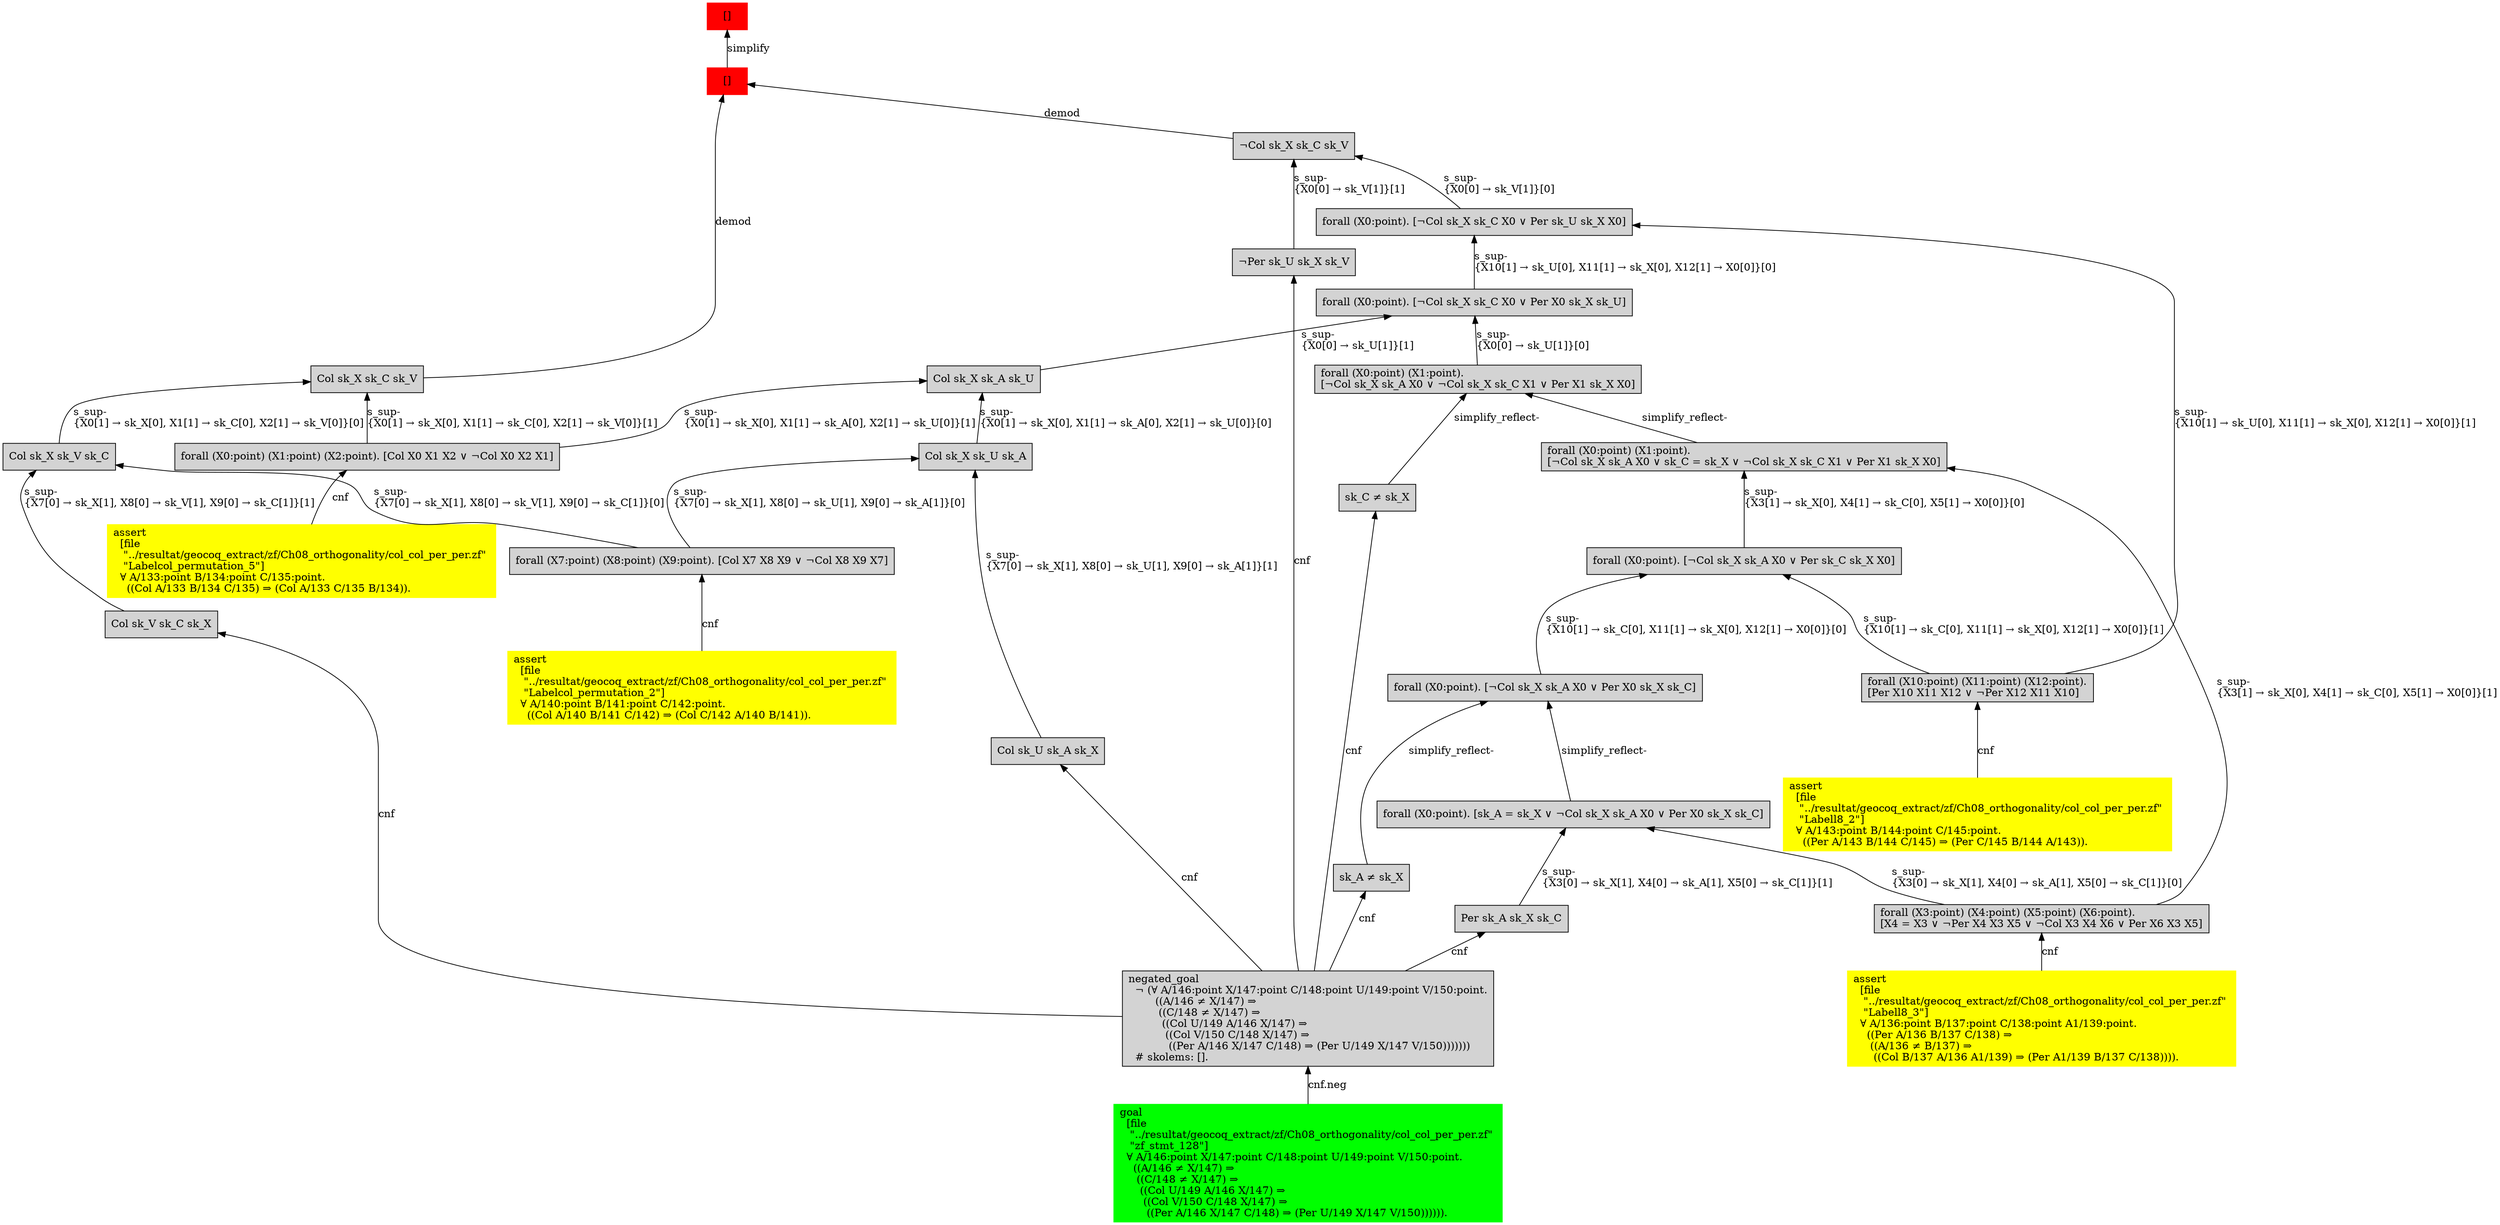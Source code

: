 digraph "unsat_graph" {
  vertex_0 [color=red, label="[]", shape=box, style=filled];
  vertex_0 -> vertex_1 [label="simplify", dir="back"];
  vertex_1 [color=red, label="[]", shape=box, style=filled];
  vertex_1 -> vertex_2 [label="demod", dir="back"];
  vertex_2 [shape=box, label="Col sk_X sk_C sk_V\l", style=filled];
  vertex_2 -> vertex_3 [label="s_sup-\l\{X0[1] → sk_X[0], X1[1] → sk_C[0], X2[1] → sk_V[0]\}[1]\l", dir="back"];
  vertex_3 [shape=box, label="forall (X0:point) (X1:point) (X2:point). [Col X0 X1 X2 ∨ ¬Col X0 X2 X1]\l", style=filled];
  vertex_3 -> vertex_4 [label="cnf", dir="back"];
  vertex_4 [color=yellow, shape=box, label="assert\l  [file\l   \"../resultat/geocoq_extract/zf/Ch08_orthogonality/col_col_per_per.zf\" \l   \"Labelcol_permutation_5\"]\l  ∀ A/133:point B/134:point C/135:point.\l    ((Col A/133 B/134 C/135) ⇒ (Col A/133 C/135 B/134)).\l", style=filled];
  vertex_2 -> vertex_5 [label="s_sup-\l\{X0[1] → sk_X[0], X1[1] → sk_C[0], X2[1] → sk_V[0]\}[0]\l", dir="back"];
  vertex_5 [shape=box, label="Col sk_X sk_V sk_C\l", style=filled];
  vertex_5 -> vertex_6 [label="s_sup-\l\{X7[0] → sk_X[1], X8[0] → sk_V[1], X9[0] → sk_C[1]\}[0]\l", dir="back"];
  vertex_6 [shape=box, label="forall (X7:point) (X8:point) (X9:point). [Col X7 X8 X9 ∨ ¬Col X8 X9 X7]\l", style=filled];
  vertex_6 -> vertex_7 [label="cnf", dir="back"];
  vertex_7 [color=yellow, shape=box, label="assert\l  [file\l   \"../resultat/geocoq_extract/zf/Ch08_orthogonality/col_col_per_per.zf\" \l   \"Labelcol_permutation_2\"]\l  ∀ A/140:point B/141:point C/142:point.\l    ((Col A/140 B/141 C/142) ⇒ (Col C/142 A/140 B/141)).\l", style=filled];
  vertex_5 -> vertex_8 [label="s_sup-\l\{X7[0] → sk_X[1], X8[0] → sk_V[1], X9[0] → sk_C[1]\}[1]\l", dir="back"];
  vertex_8 [shape=box, label="Col sk_V sk_C sk_X\l", style=filled];
  vertex_8 -> vertex_9 [label="cnf", dir="back"];
  vertex_9 [shape=box, label="negated_goal\l  ¬ (∀ A/146:point X/147:point C/148:point U/149:point V/150:point.\l        ((A/146 ≠ X/147) ⇒\l         ((C/148 ≠ X/147) ⇒\l          ((Col U/149 A/146 X/147) ⇒\l           ((Col V/150 C/148 X/147) ⇒\l            ((Per A/146 X/147 C/148) ⇒ (Per U/149 X/147 V/150)))))))\l  # skolems: [].\l", style=filled];
  vertex_9 -> vertex_10 [label="cnf.neg", dir="back"];
  vertex_10 [color=green, shape=box, label="goal\l  [file\l   \"../resultat/geocoq_extract/zf/Ch08_orthogonality/col_col_per_per.zf\" \l   \"zf_stmt_128\"]\l  ∀ A/146:point X/147:point C/148:point U/149:point V/150:point.\l    ((A/146 ≠ X/147) ⇒\l     ((C/148 ≠ X/147) ⇒\l      ((Col U/149 A/146 X/147) ⇒\l       ((Col V/150 C/148 X/147) ⇒\l        ((Per A/146 X/147 C/148) ⇒ (Per U/149 X/147 V/150)))))).\l", style=filled];
  vertex_1 -> vertex_11 [label="demod", dir="back"];
  vertex_11 [shape=box, label="¬Col sk_X sk_C sk_V\l", style=filled];
  vertex_11 -> vertex_12 [label="s_sup-\l\{X0[0] → sk_V[1]\}[1]\l", dir="back"];
  vertex_12 [shape=box, label="¬Per sk_U sk_X sk_V\l", style=filled];
  vertex_12 -> vertex_9 [label="cnf", dir="back"];
  vertex_11 -> vertex_13 [label="s_sup-\l\{X0[0] → sk_V[1]\}[0]\l", dir="back"];
  vertex_13 [shape=box, label="forall (X0:point). [¬Col sk_X sk_C X0 ∨ Per sk_U sk_X X0]\l", style=filled];
  vertex_13 -> vertex_14 [label="s_sup-\l\{X10[1] → sk_U[0], X11[1] → sk_X[0], X12[1] → X0[0]\}[1]\l", dir="back"];
  vertex_14 [shape=box, label="forall (X10:point) (X11:point) (X12:point).\l[Per X10 X11 X12 ∨ ¬Per X12 X11 X10]\l", style=filled];
  vertex_14 -> vertex_15 [label="cnf", dir="back"];
  vertex_15 [color=yellow, shape=box, label="assert\l  [file\l   \"../resultat/geocoq_extract/zf/Ch08_orthogonality/col_col_per_per.zf\" \l   \"Labell8_2\"]\l  ∀ A/143:point B/144:point C/145:point.\l    ((Per A/143 B/144 C/145) ⇒ (Per C/145 B/144 A/143)).\l", style=filled];
  vertex_13 -> vertex_16 [label="s_sup-\l\{X10[1] → sk_U[0], X11[1] → sk_X[0], X12[1] → X0[0]\}[0]\l", dir="back"];
  vertex_16 [shape=box, label="forall (X0:point). [¬Col sk_X sk_C X0 ∨ Per X0 sk_X sk_U]\l", style=filled];
  vertex_16 -> vertex_17 [label="s_sup-\l\{X0[0] → sk_U[1]\}[0]\l", dir="back"];
  vertex_17 [shape=box, label="forall (X0:point) (X1:point).\l[¬Col sk_X sk_A X0 ∨ ¬Col sk_X sk_C X1 ∨ Per X1 sk_X X0]\l", style=filled];
  vertex_17 -> vertex_18 [label="simplify_reflect-", dir="back"];
  vertex_18 [shape=box, label="sk_C ≠ sk_X\l", style=filled];
  vertex_18 -> vertex_9 [label="cnf", dir="back"];
  vertex_17 -> vertex_19 [label="simplify_reflect-", dir="back"];
  vertex_19 [shape=box, label="forall (X0:point) (X1:point).\l[¬Col sk_X sk_A X0 ∨ sk_C = sk_X ∨ ¬Col sk_X sk_C X1 ∨ Per X1 sk_X X0]\l", style=filled];
  vertex_19 -> vertex_20 [label="s_sup-\l\{X3[1] → sk_X[0], X4[1] → sk_C[0], X5[1] → X0[0]\}[1]\l", dir="back"];
  vertex_20 [shape=box, label="forall (X3:point) (X4:point) (X5:point) (X6:point).\l[X4 = X3 ∨ ¬Per X4 X3 X5 ∨ ¬Col X3 X4 X6 ∨ Per X6 X3 X5]\l", style=filled];
  vertex_20 -> vertex_21 [label="cnf", dir="back"];
  vertex_21 [color=yellow, shape=box, label="assert\l  [file\l   \"../resultat/geocoq_extract/zf/Ch08_orthogonality/col_col_per_per.zf\" \l   \"Labell8_3\"]\l  ∀ A/136:point B/137:point C/138:point A1/139:point.\l    ((Per A/136 B/137 C/138) ⇒\l     ((A/136 ≠ B/137) ⇒\l      ((Col B/137 A/136 A1/139) ⇒ (Per A1/139 B/137 C/138)))).\l", style=filled];
  vertex_19 -> vertex_22 [label="s_sup-\l\{X3[1] → sk_X[0], X4[1] → sk_C[0], X5[1] → X0[0]\}[0]\l", dir="back"];
  vertex_22 [shape=box, label="forall (X0:point). [¬Col sk_X sk_A X0 ∨ Per sk_C sk_X X0]\l", style=filled];
  vertex_22 -> vertex_14 [label="s_sup-\l\{X10[1] → sk_C[0], X11[1] → sk_X[0], X12[1] → X0[0]\}[1]\l", dir="back"];
  vertex_22 -> vertex_23 [label="s_sup-\l\{X10[1] → sk_C[0], X11[1] → sk_X[0], X12[1] → X0[0]\}[0]\l", dir="back"];
  vertex_23 [shape=box, label="forall (X0:point). [¬Col sk_X sk_A X0 ∨ Per X0 sk_X sk_C]\l", style=filled];
  vertex_23 -> vertex_24 [label="simplify_reflect-", dir="back"];
  vertex_24 [shape=box, label="sk_A ≠ sk_X\l", style=filled];
  vertex_24 -> vertex_9 [label="cnf", dir="back"];
  vertex_23 -> vertex_25 [label="simplify_reflect-", dir="back"];
  vertex_25 [shape=box, label="forall (X0:point). [sk_A = sk_X ∨ ¬Col sk_X sk_A X0 ∨ Per X0 sk_X sk_C]\l", style=filled];
  vertex_25 -> vertex_20 [label="s_sup-\l\{X3[0] → sk_X[1], X4[0] → sk_A[1], X5[0] → sk_C[1]\}[0]\l", dir="back"];
  vertex_25 -> vertex_26 [label="s_sup-\l\{X3[0] → sk_X[1], X4[0] → sk_A[1], X5[0] → sk_C[1]\}[1]\l", dir="back"];
  vertex_26 [shape=box, label="Per sk_A sk_X sk_C\l", style=filled];
  vertex_26 -> vertex_9 [label="cnf", dir="back"];
  vertex_16 -> vertex_27 [label="s_sup-\l\{X0[0] → sk_U[1]\}[1]\l", dir="back"];
  vertex_27 [shape=box, label="Col sk_X sk_A sk_U\l", style=filled];
  vertex_27 -> vertex_3 [label="s_sup-\l\{X0[1] → sk_X[0], X1[1] → sk_A[0], X2[1] → sk_U[0]\}[1]\l", dir="back"];
  vertex_27 -> vertex_28 [label="s_sup-\l\{X0[1] → sk_X[0], X1[1] → sk_A[0], X2[1] → sk_U[0]\}[0]\l", dir="back"];
  vertex_28 [shape=box, label="Col sk_X sk_U sk_A\l", style=filled];
  vertex_28 -> vertex_6 [label="s_sup-\l\{X7[0] → sk_X[1], X8[0] → sk_U[1], X9[0] → sk_A[1]\}[0]\l", dir="back"];
  vertex_28 -> vertex_29 [label="s_sup-\l\{X7[0] → sk_X[1], X8[0] → sk_U[1], X9[0] → sk_A[1]\}[1]\l", dir="back"];
  vertex_29 [shape=box, label="Col sk_U sk_A sk_X\l", style=filled];
  vertex_29 -> vertex_9 [label="cnf", dir="back"];
  }


